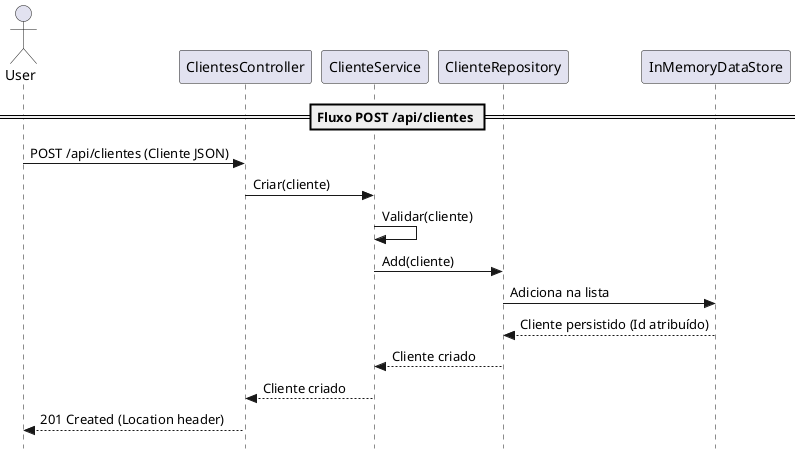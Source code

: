 @startuml sequence
skinparam style strictuml
actor User
participant ClientesController as Controller
participant ClienteService as Service
participant ClienteRepository as Repository
participant InMemoryDataStore as Store

== Fluxo POST /api/clientes ==
User -> Controller : POST /api/clientes (Cliente JSON)
Controller -> Service : Criar(cliente)
Service -> Service : Validar(cliente)
Service -> Repository : Add(cliente)
Repository -> Store : Adiciona na lista
Store --> Repository : Cliente persistido (Id atribuído)
Repository --> Service : Cliente criado
Service --> Controller : Cliente criado
Controller --> User : 201 Created (Location header)
@enduml
